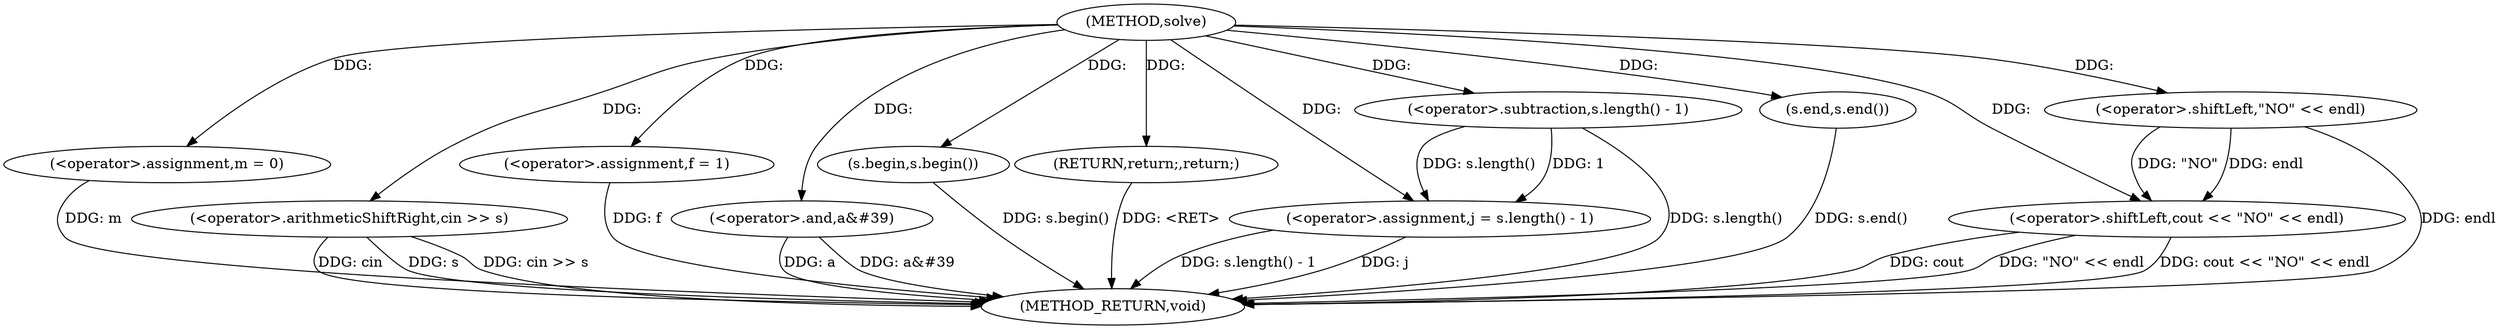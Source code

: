 digraph "solve" {  
"1000152" [label = "(METHOD,solve)" ]
"1000191" [label = "(METHOD_RETURN,void)" ]
"1000159" [label = "(<operator>.assignment,m = 0)" ]
"1000163" [label = "(<operator>.arithmeticShiftRight,cin >> s)" ]
"1000166" [label = "(<operator>.assignment,j = s.length() - 1)" ]
"1000172" [label = "(<operator>.assignment,f = 1)" ]
"1000181" [label = "(<operator>.and,a&#39)" ]
"1000176" [label = "(s.begin,s.begin())" ]
"1000185" [label = "(<operator>.shiftLeft,cout << \"NO\" << endl)" ]
"1000190" [label = "(RETURN,return;,return;)" ]
"1000168" [label = "(<operator>.subtraction,s.length() - 1)" ]
"1000178" [label = "(s.end,s.end())" ]
"1000187" [label = "(<operator>.shiftLeft,\"NO\" << endl)" ]
  "1000159" -> "1000191"  [ label = "DDG: m"] 
  "1000163" -> "1000191"  [ label = "DDG: s"] 
  "1000163" -> "1000191"  [ label = "DDG: cin >> s"] 
  "1000166" -> "1000191"  [ label = "DDG: j"] 
  "1000168" -> "1000191"  [ label = "DDG: s.length()"] 
  "1000166" -> "1000191"  [ label = "DDG: s.length() - 1"] 
  "1000172" -> "1000191"  [ label = "DDG: f"] 
  "1000176" -> "1000191"  [ label = "DDG: s.begin()"] 
  "1000178" -> "1000191"  [ label = "DDG: s.end()"] 
  "1000181" -> "1000191"  [ label = "DDG: a&#39"] 
  "1000185" -> "1000191"  [ label = "DDG: \"NO\" << endl"] 
  "1000185" -> "1000191"  [ label = "DDG: cout << \"NO\" << endl"] 
  "1000190" -> "1000191"  [ label = "DDG: <RET>"] 
  "1000187" -> "1000191"  [ label = "DDG: endl"] 
  "1000181" -> "1000191"  [ label = "DDG: a"] 
  "1000163" -> "1000191"  [ label = "DDG: cin"] 
  "1000185" -> "1000191"  [ label = "DDG: cout"] 
  "1000152" -> "1000159"  [ label = "DDG: "] 
  "1000168" -> "1000166"  [ label = "DDG: 1"] 
  "1000168" -> "1000166"  [ label = "DDG: s.length()"] 
  "1000152" -> "1000172"  [ label = "DDG: "] 
  "1000152" -> "1000163"  [ label = "DDG: "] 
  "1000152" -> "1000166"  [ label = "DDG: "] 
  "1000152" -> "1000176"  [ label = "DDG: "] 
  "1000152" -> "1000181"  [ label = "DDG: "] 
  "1000152" -> "1000190"  [ label = "DDG: "] 
  "1000152" -> "1000168"  [ label = "DDG: "] 
  "1000152" -> "1000178"  [ label = "DDG: "] 
  "1000152" -> "1000185"  [ label = "DDG: "] 
  "1000187" -> "1000185"  [ label = "DDG: \"NO\""] 
  "1000187" -> "1000185"  [ label = "DDG: endl"] 
  "1000152" -> "1000187"  [ label = "DDG: "] 
}
